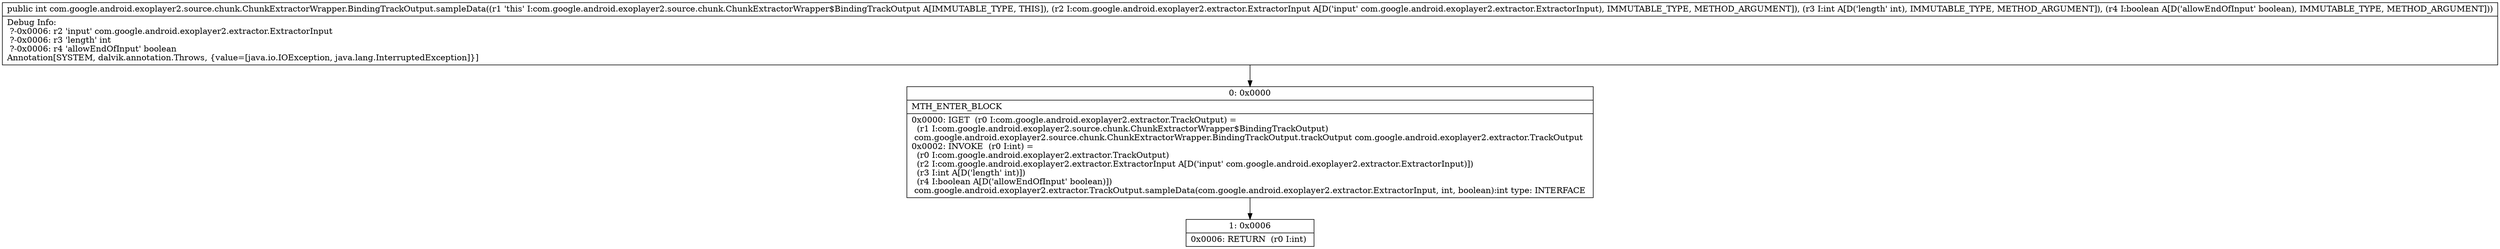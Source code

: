 digraph "CFG forcom.google.android.exoplayer2.source.chunk.ChunkExtractorWrapper.BindingTrackOutput.sampleData(Lcom\/google\/android\/exoplayer2\/extractor\/ExtractorInput;IZ)I" {
Node_0 [shape=record,label="{0\:\ 0x0000|MTH_ENTER_BLOCK\l|0x0000: IGET  (r0 I:com.google.android.exoplayer2.extractor.TrackOutput) = \l  (r1 I:com.google.android.exoplayer2.source.chunk.ChunkExtractorWrapper$BindingTrackOutput)\l com.google.android.exoplayer2.source.chunk.ChunkExtractorWrapper.BindingTrackOutput.trackOutput com.google.android.exoplayer2.extractor.TrackOutput \l0x0002: INVOKE  (r0 I:int) = \l  (r0 I:com.google.android.exoplayer2.extractor.TrackOutput)\l  (r2 I:com.google.android.exoplayer2.extractor.ExtractorInput A[D('input' com.google.android.exoplayer2.extractor.ExtractorInput)])\l  (r3 I:int A[D('length' int)])\l  (r4 I:boolean A[D('allowEndOfInput' boolean)])\l com.google.android.exoplayer2.extractor.TrackOutput.sampleData(com.google.android.exoplayer2.extractor.ExtractorInput, int, boolean):int type: INTERFACE \l}"];
Node_1 [shape=record,label="{1\:\ 0x0006|0x0006: RETURN  (r0 I:int) \l}"];
MethodNode[shape=record,label="{public int com.google.android.exoplayer2.source.chunk.ChunkExtractorWrapper.BindingTrackOutput.sampleData((r1 'this' I:com.google.android.exoplayer2.source.chunk.ChunkExtractorWrapper$BindingTrackOutput A[IMMUTABLE_TYPE, THIS]), (r2 I:com.google.android.exoplayer2.extractor.ExtractorInput A[D('input' com.google.android.exoplayer2.extractor.ExtractorInput), IMMUTABLE_TYPE, METHOD_ARGUMENT]), (r3 I:int A[D('length' int), IMMUTABLE_TYPE, METHOD_ARGUMENT]), (r4 I:boolean A[D('allowEndOfInput' boolean), IMMUTABLE_TYPE, METHOD_ARGUMENT]))  | Debug Info:\l  ?\-0x0006: r2 'input' com.google.android.exoplayer2.extractor.ExtractorInput\l  ?\-0x0006: r3 'length' int\l  ?\-0x0006: r4 'allowEndOfInput' boolean\lAnnotation[SYSTEM, dalvik.annotation.Throws, \{value=[java.io.IOException, java.lang.InterruptedException]\}]\l}"];
MethodNode -> Node_0;
Node_0 -> Node_1;
}

